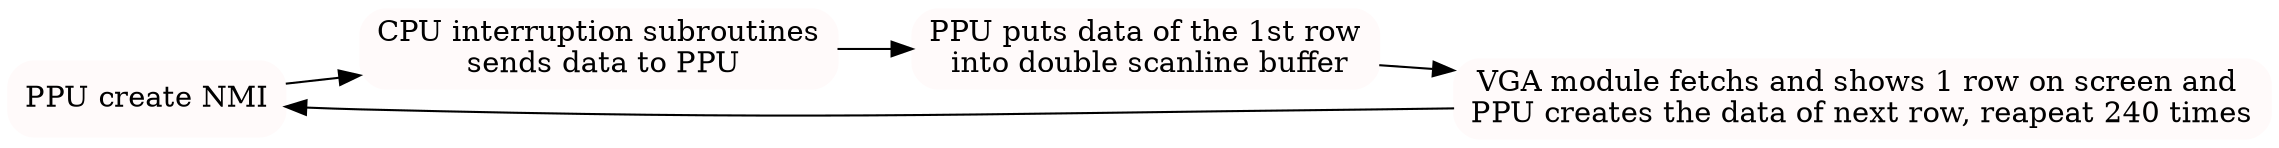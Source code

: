 digraph time{
	rankdir=LR;
	NMI[label="PPU create NMI",shape="Mrecord",color="snow",style="filled"];
	cpu[label="CPU interruption subroutines\n sends data to PPU",
		shape="Mrecord",
		style="filled",
		color="snow"];
	NMI->cpu;
	ppu[label="PPU puts data of the 1st row\n into double scanline buffer",
		shape="Mrecord",
		style="filled",
		color="snow"];
	cpu->ppu;
	vga[label="VGA module fetchs and shows 1 row on screen and \nPPU creates the data of next row, reapeat 240 times",
		shape="Mrecord",
		style="filled",
		color="snow"]
	vga->NMI;
	
	ppu->vga;
}
